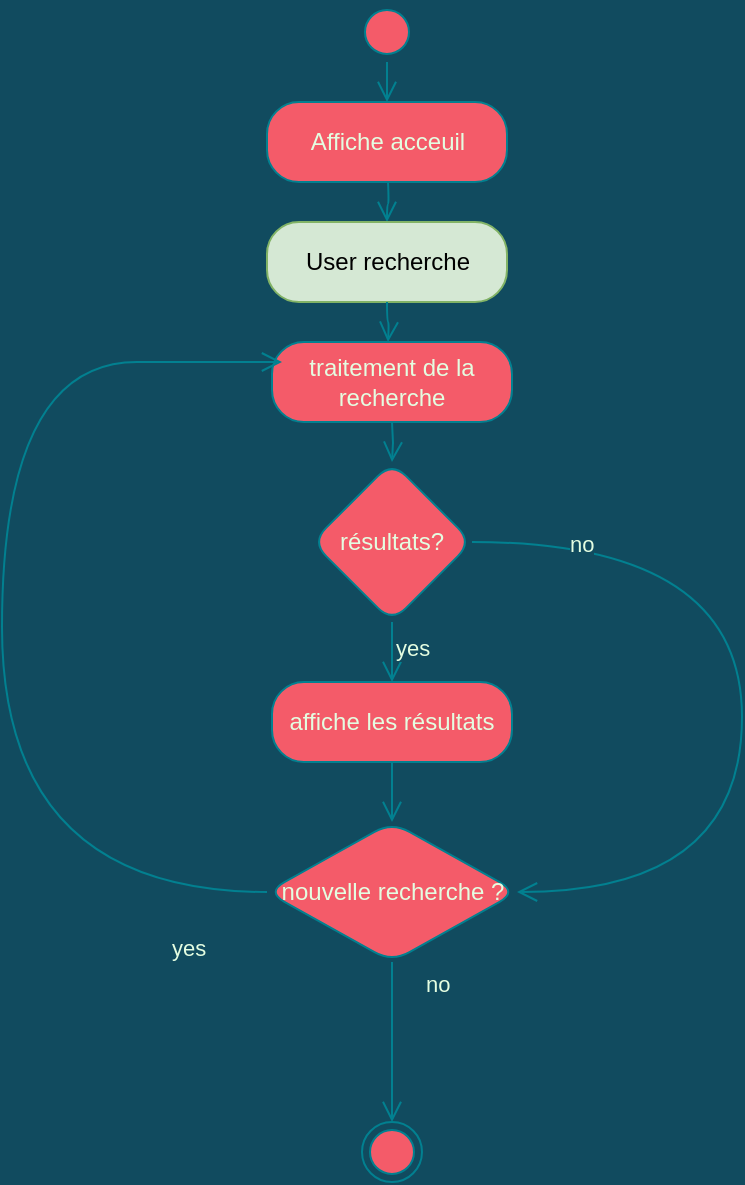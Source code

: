 <mxfile version="14.8.0" type="github">
  <diagram id="6if-rkM5jnVLLxjynNPn" name="Page-1">
    <mxGraphModel dx="846" dy="551" grid="1" gridSize="10" guides="1" tooltips="1" connect="1" arrows="1" fold="1" page="1" pageScale="1" pageWidth="850" pageHeight="1100" background="#114B5F" math="0" shadow="0">
      <root>
        <mxCell id="0" />
        <mxCell id="1" parent="0" />
        <mxCell id="GS85XFRzAfh65JmA1hJK-1" value="" style="ellipse;html=1;shape=startState;fillColor=#F45B69;strokeColor=#028090;fontColor=#E4FDE1;rounded=1;" parent="1" vertex="1">
          <mxGeometry x="357.5" y="10" width="30" height="30" as="geometry" />
        </mxCell>
        <mxCell id="GS85XFRzAfh65JmA1hJK-2" value="" style="edgeStyle=orthogonalEdgeStyle;html=1;verticalAlign=bottom;endArrow=open;endSize=8;strokeColor=#028090;entryX=0.5;entryY=0;entryDx=0;entryDy=0;labelBackgroundColor=#114B5F;fontColor=#E4FDE1;curved=1;" parent="1" source="GS85XFRzAfh65JmA1hJK-1" target="GS85XFRzAfh65JmA1hJK-3" edge="1">
          <mxGeometry relative="1" as="geometry">
            <mxPoint x="375" y="120" as="targetPoint" />
          </mxGeometry>
        </mxCell>
        <mxCell id="GS85XFRzAfh65JmA1hJK-3" value="Affiche acceuil" style="whiteSpace=wrap;html=1;arcSize=40;fontColor=#E4FDE1;fillColor=#F45B69;strokeColor=#028090;rounded=1;" parent="1" vertex="1">
          <mxGeometry x="312.5" y="60" width="120" height="40" as="geometry" />
        </mxCell>
        <mxCell id="GS85XFRzAfh65JmA1hJK-5" value="traitement de la recherche" style="whiteSpace=wrap;html=1;arcSize=40;fontColor=#E4FDE1;fillColor=#F45B69;strokeColor=#028090;rounded=1;" parent="1" vertex="1">
          <mxGeometry x="315" y="180" width="120" height="40" as="geometry" />
        </mxCell>
        <mxCell id="GS85XFRzAfh65JmA1hJK-7" value="affiche les résultats" style="whiteSpace=wrap;html=1;arcSize=40;fontColor=#E4FDE1;fillColor=#F45B69;strokeColor=#028090;rounded=1;" parent="1" vertex="1">
          <mxGeometry x="315" y="350" width="120" height="40" as="geometry" />
        </mxCell>
        <mxCell id="GS85XFRzAfh65JmA1hJK-8" value="" style="edgeStyle=orthogonalEdgeStyle;html=1;verticalAlign=bottom;endArrow=open;endSize=8;strokeColor=#028090;labelBackgroundColor=#114B5F;fontColor=#E4FDE1;curved=1;entryX=0.5;entryY=0;entryDx=0;entryDy=0;" parent="1" source="GS85XFRzAfh65JmA1hJK-7" edge="1" target="GS85XFRzAfh65JmA1hJK-9">
          <mxGeometry relative="1" as="geometry">
            <mxPoint x="375" y="420" as="targetPoint" />
          </mxGeometry>
        </mxCell>
        <mxCell id="GS85XFRzAfh65JmA1hJK-9" value="nouvelle recherche ?" style="rhombus;whiteSpace=wrap;html=1;fillColor=#F45B69;strokeColor=#028090;fontColor=#E4FDE1;rounded=1;" parent="1" vertex="1">
          <mxGeometry x="312.5" y="420" width="125" height="70" as="geometry" />
        </mxCell>
        <mxCell id="GS85XFRzAfh65JmA1hJK-10" value="no" style="edgeStyle=orthogonalEdgeStyle;html=1;align=left;verticalAlign=bottom;endArrow=open;endSize=8;strokeColor=#028090;entryX=0.5;entryY=0;entryDx=0;entryDy=0;exitX=0.5;exitY=1;exitDx=0;exitDy=0;labelBackgroundColor=#114B5F;fontColor=#E4FDE1;curved=1;" parent="1" source="GS85XFRzAfh65JmA1hJK-9" target="GS85XFRzAfh65JmA1hJK-13" edge="1">
          <mxGeometry x="-0.5" y="15" relative="1" as="geometry">
            <mxPoint x="550" y="455" as="targetPoint" />
            <Array as="points">
              <mxPoint x="375" y="530" />
              <mxPoint x="375" y="530" />
            </Array>
            <mxPoint as="offset" />
          </mxGeometry>
        </mxCell>
        <mxCell id="GS85XFRzAfh65JmA1hJK-11" value="yes" style="edgeStyle=orthogonalEdgeStyle;html=1;align=left;verticalAlign=top;endArrow=open;endSize=8;strokeColor=#028090;exitX=0;exitY=0.5;exitDx=0;exitDy=0;labelBackgroundColor=#114B5F;fontColor=#E4FDE1;curved=1;" parent="1" source="GS85XFRzAfh65JmA1hJK-9" edge="1">
          <mxGeometry x="-0.813" y="15" relative="1" as="geometry">
            <mxPoint x="320" y="190" as="targetPoint" />
            <Array as="points">
              <mxPoint x="180" y="455" />
              <mxPoint x="180" y="190" />
              <mxPoint x="315" y="190" />
            </Array>
            <mxPoint x="1" as="offset" />
          </mxGeometry>
        </mxCell>
        <mxCell id="GS85XFRzAfh65JmA1hJK-13" value="" style="ellipse;html=1;shape=endState;fillColor=#F45B69;strokeColor=#028090;fontColor=#E4FDE1;rounded=1;" parent="1" vertex="1">
          <mxGeometry x="360" y="570" width="30" height="30" as="geometry" />
        </mxCell>
        <mxCell id="GS85XFRzAfh65JmA1hJK-16" value="" style="edgeStyle=orthogonalEdgeStyle;html=1;verticalAlign=bottom;endArrow=open;endSize=8;strokeColor=#028090;labelBackgroundColor=#114B5F;fontColor=#E4FDE1;curved=1;entryX=0.5;entryY=0;entryDx=0;entryDy=0;" parent="1" target="hhe11m_Cvs-rlYI-HW1w-1" edge="1">
          <mxGeometry relative="1" as="geometry">
            <mxPoint x="375" y="120" as="targetPoint" />
            <mxPoint x="373" y="100" as="sourcePoint" />
          </mxGeometry>
        </mxCell>
        <mxCell id="GS85XFRzAfh65JmA1hJK-17" value="résultats?" style="rhombus;whiteSpace=wrap;html=1;fillColor=#F45B69;strokeColor=#028090;fontColor=#E4FDE1;rounded=1;" parent="1" vertex="1">
          <mxGeometry x="335" y="240" width="80" height="80" as="geometry" />
        </mxCell>
        <mxCell id="GS85XFRzAfh65JmA1hJK-18" value="no" style="edgeStyle=orthogonalEdgeStyle;html=1;align=left;verticalAlign=bottom;endArrow=open;endSize=8;strokeColor=#028090;entryX=1;entryY=0.5;entryDx=0;entryDy=0;labelBackgroundColor=#114B5F;fontColor=#E4FDE1;curved=1;exitX=1;exitY=0.5;exitDx=0;exitDy=0;" parent="1" source="GS85XFRzAfh65JmA1hJK-17" target="GS85XFRzAfh65JmA1hJK-9" edge="1">
          <mxGeometry x="-0.781" y="-10" relative="1" as="geometry">
            <mxPoint x="510" y="220" as="targetPoint" />
            <Array as="points">
              <mxPoint x="550" y="280" />
              <mxPoint x="550" y="455" />
            </Array>
            <mxPoint as="offset" />
          </mxGeometry>
        </mxCell>
        <mxCell id="GS85XFRzAfh65JmA1hJK-19" value="yes" style="edgeStyle=orthogonalEdgeStyle;html=1;align=left;verticalAlign=top;endArrow=open;endSize=8;strokeColor=#028090;labelBackgroundColor=#114B5F;fontColor=#E4FDE1;curved=1;" parent="1" source="GS85XFRzAfh65JmA1hJK-17" edge="1" target="GS85XFRzAfh65JmA1hJK-7">
          <mxGeometry x="-1" relative="1" as="geometry">
            <mxPoint x="375" y="320" as="targetPoint" />
          </mxGeometry>
        </mxCell>
        <mxCell id="GS85XFRzAfh65JmA1hJK-20" value="" style="edgeStyle=orthogonalEdgeStyle;html=1;verticalAlign=bottom;endArrow=open;endSize=8;strokeColor=#028090;labelBackgroundColor=#114B5F;fontColor=#E4FDE1;curved=1;" parent="1" edge="1">
          <mxGeometry relative="1" as="geometry">
            <mxPoint x="375" y="240" as="targetPoint" />
            <mxPoint x="375" y="220" as="sourcePoint" />
          </mxGeometry>
        </mxCell>
        <mxCell id="hhe11m_Cvs-rlYI-HW1w-1" value="User recherche" style="rounded=1;whiteSpace=wrap;html=1;arcSize=40;fillColor=#d5e8d4;strokeColor=#82b366;" vertex="1" parent="1">
          <mxGeometry x="312.5" y="120" width="120" height="40" as="geometry" />
        </mxCell>
        <mxCell id="hhe11m_Cvs-rlYI-HW1w-2" value="" style="edgeStyle=orthogonalEdgeStyle;html=1;verticalAlign=bottom;endArrow=open;endSize=8;strokeColor=#028090;labelBackgroundColor=#114B5F;fontColor=#E4FDE1;curved=1;exitX=0.5;exitY=1;exitDx=0;exitDy=0;" edge="1" parent="1" source="hhe11m_Cvs-rlYI-HW1w-1">
          <mxGeometry relative="1" as="geometry">
            <mxPoint x="373" y="180" as="targetPoint" />
            <mxPoint x="385" y="230" as="sourcePoint" />
          </mxGeometry>
        </mxCell>
      </root>
    </mxGraphModel>
  </diagram>
</mxfile>
